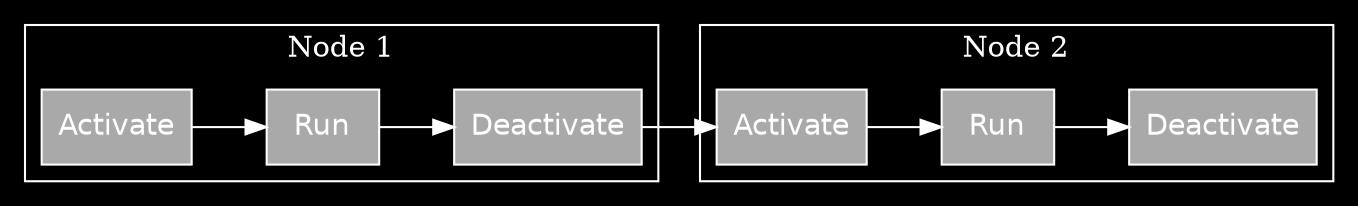 digraph ta {
  graph [bgcolor="black", color="white", fontcolor="white"]
  node [shape=box, fontname=Helvetica, fillcolor="darkgray", style=filled, fontcolor="white", color="white"]
  edge [fontname=Helvetica, fontsize=10, color="white"]
  rankdir = "LR";
  
  subgraph cluster_0 {
      rankdir = "BT";
      a1 [label = "Activate"];
      r1 [label = "Run"];
      d1 [label = "Deactivate"];
      label = "Node 1";
      a1 -> r1 -> d1;
  }
  subgraph cluster_1 {
      rankdir = "BT";
      a2 [label = "Activate"];
      r2 [label = "Run"];
      d2 [label = "Deactivate"];
      label = "Node 2";
      a2 -> r2 -> d2;
  }

  d1 -> a2 [lhead=cluster_0,ltail=cluster_1];
}
